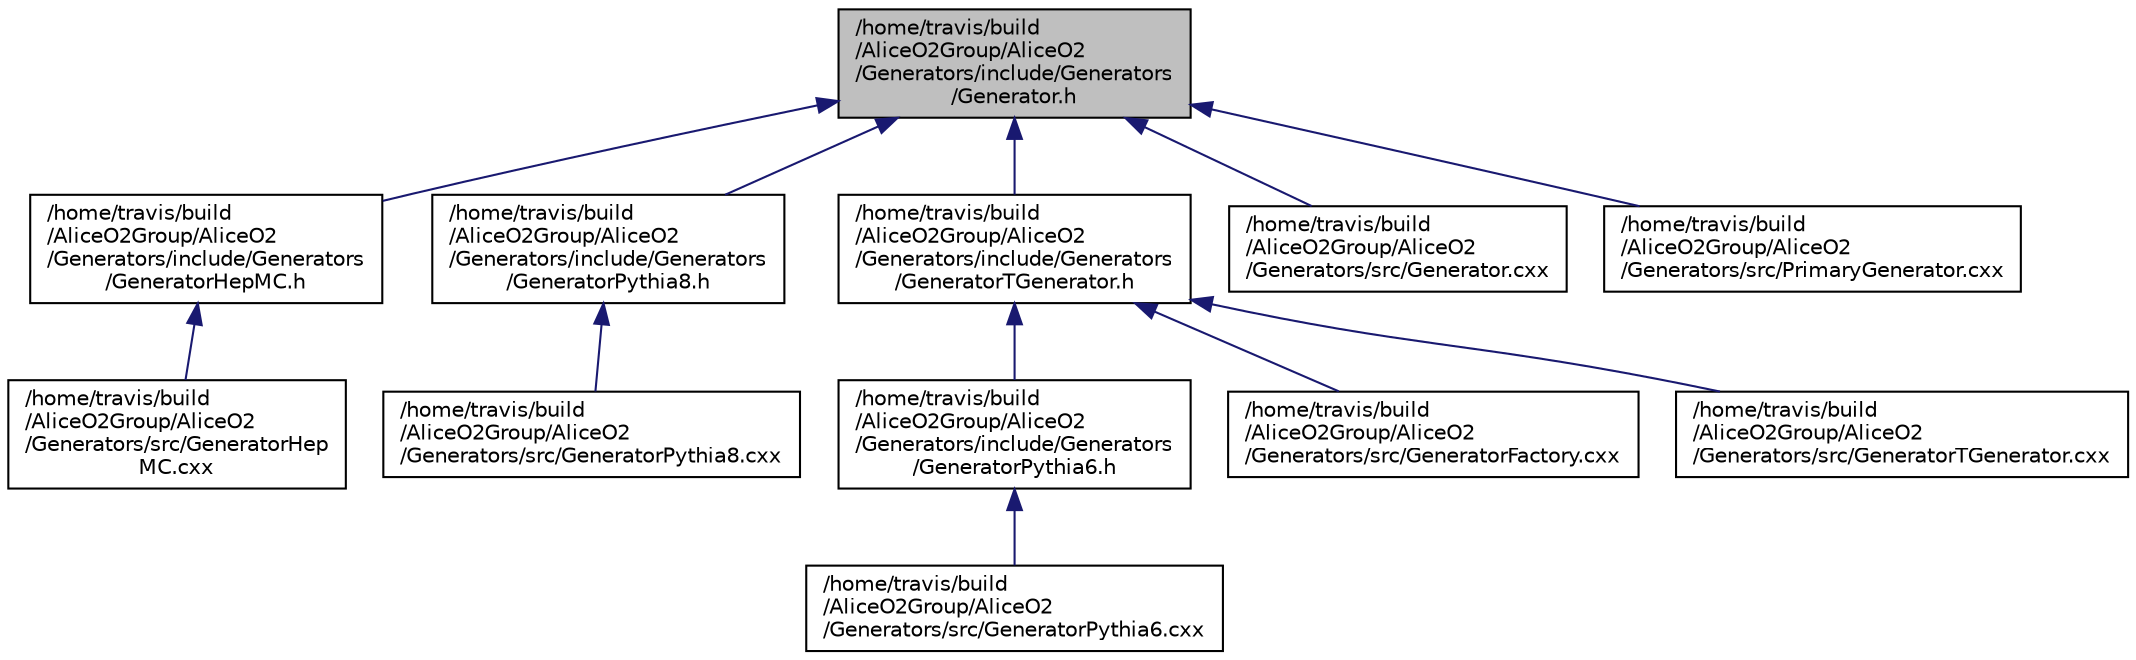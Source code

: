digraph "/home/travis/build/AliceO2Group/AliceO2/Generators/include/Generators/Generator.h"
{
 // INTERACTIVE_SVG=YES
  bgcolor="transparent";
  edge [fontname="Helvetica",fontsize="10",labelfontname="Helvetica",labelfontsize="10"];
  node [fontname="Helvetica",fontsize="10",shape=record];
  Node6 [label="/home/travis/build\l/AliceO2Group/AliceO2\l/Generators/include/Generators\l/Generator.h",height=0.2,width=0.4,color="black", fillcolor="grey75", style="filled", fontcolor="black"];
  Node6 -> Node7 [dir="back",color="midnightblue",fontsize="10",style="solid",fontname="Helvetica"];
  Node7 [label="/home/travis/build\l/AliceO2Group/AliceO2\l/Generators/include/Generators\l/GeneratorHepMC.h",height=0.2,width=0.4,color="black",URL="$d1/dfe/GeneratorHepMC_8h.html"];
  Node7 -> Node8 [dir="back",color="midnightblue",fontsize="10",style="solid",fontname="Helvetica"];
  Node8 [label="/home/travis/build\l/AliceO2Group/AliceO2\l/Generators/src/GeneratorHep\lMC.cxx",height=0.2,width=0.4,color="black",URL="$d9/d91/GeneratorHepMC_8cxx.html"];
  Node6 -> Node9 [dir="back",color="midnightblue",fontsize="10",style="solid",fontname="Helvetica"];
  Node9 [label="/home/travis/build\l/AliceO2Group/AliceO2\l/Generators/include/Generators\l/GeneratorPythia8.h",height=0.2,width=0.4,color="black",URL="$d8/da5/GeneratorPythia8_8h.html"];
  Node9 -> Node10 [dir="back",color="midnightblue",fontsize="10",style="solid",fontname="Helvetica"];
  Node10 [label="/home/travis/build\l/AliceO2Group/AliceO2\l/Generators/src/GeneratorPythia8.cxx",height=0.2,width=0.4,color="black",URL="$dc/d91/GeneratorPythia8_8cxx.html"];
  Node6 -> Node11 [dir="back",color="midnightblue",fontsize="10",style="solid",fontname="Helvetica"];
  Node11 [label="/home/travis/build\l/AliceO2Group/AliceO2\l/Generators/include/Generators\l/GeneratorTGenerator.h",height=0.2,width=0.4,color="black",URL="$d2/d3c/GeneratorTGenerator_8h.html"];
  Node11 -> Node12 [dir="back",color="midnightblue",fontsize="10",style="solid",fontname="Helvetica"];
  Node12 [label="/home/travis/build\l/AliceO2Group/AliceO2\l/Generators/include/Generators\l/GeneratorPythia6.h",height=0.2,width=0.4,color="black",URL="$d1/d4a/GeneratorPythia6_8h.html"];
  Node12 -> Node13 [dir="back",color="midnightblue",fontsize="10",style="solid",fontname="Helvetica"];
  Node13 [label="/home/travis/build\l/AliceO2Group/AliceO2\l/Generators/src/GeneratorPythia6.cxx",height=0.2,width=0.4,color="black",URL="$d7/dab/GeneratorPythia6_8cxx.html"];
  Node11 -> Node14 [dir="back",color="midnightblue",fontsize="10",style="solid",fontname="Helvetica"];
  Node14 [label="/home/travis/build\l/AliceO2Group/AliceO2\l/Generators/src/GeneratorFactory.cxx",height=0.2,width=0.4,color="black",URL="$d0/d83/GeneratorFactory_8cxx.html"];
  Node11 -> Node15 [dir="back",color="midnightblue",fontsize="10",style="solid",fontname="Helvetica"];
  Node15 [label="/home/travis/build\l/AliceO2Group/AliceO2\l/Generators/src/GeneratorTGenerator.cxx",height=0.2,width=0.4,color="black",URL="$d8/de5/GeneratorTGenerator_8cxx.html"];
  Node6 -> Node16 [dir="back",color="midnightblue",fontsize="10",style="solid",fontname="Helvetica"];
  Node16 [label="/home/travis/build\l/AliceO2Group/AliceO2\l/Generators/src/Generator.cxx",height=0.2,width=0.4,color="black",URL="$d6/d2d/Generator_8cxx.html"];
  Node6 -> Node17 [dir="back",color="midnightblue",fontsize="10",style="solid",fontname="Helvetica"];
  Node17 [label="/home/travis/build\l/AliceO2Group/AliceO2\l/Generators/src/PrimaryGenerator.cxx",height=0.2,width=0.4,color="black",URL="$dc/d20/PrimaryGenerator_8cxx.html"];
}
